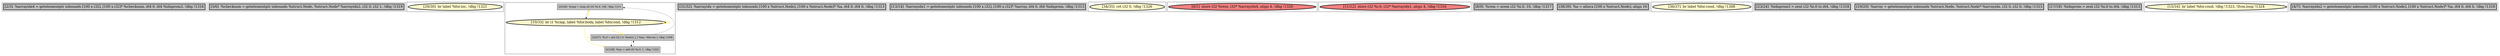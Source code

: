 
digraph G {





subgraph cluster16 {


node91 [penwidth=3.0,fontsize=20,fillcolor=grey,label="[2/3]  %arrayidx4 = getelementptr inbounds [100 x i32], [100 x i32]* %checksum, i64 0, i64 %idxprom3, !dbg !1318",shape=rectangle,style=filled ]



}

subgraph cluster4 {


node79 [penwidth=3.0,fontsize=20,fillcolor=grey,label="[5/6]  %checksum = getelementptr inbounds %struct.Node, %struct.Node* %arrayidx2, i32 0, i32 1, !dbg !1319",shape=rectangle,style=filled ]



}

subgraph cluster3 {


node78 [penwidth=3.0,fontsize=20,fillcolor=lemonchiffon,label="[29/30]  br label %for.inc, !dbg !1321",shape=ellipse,style=filled ]



}

subgraph cluster2 {


node77 [fillcolor=grey,label="[25/26]  %cmp = icmp ult i32 %i.0, 100, !dbg !1311",shape=rectangle,style=filled ]
node76 [penwidth=3.0,fontsize=20,fillcolor=lemonchiffon,label="[10/33]  br i1 %cmp, label %for.body, label %for.end, !dbg !1312",shape=ellipse,style=filled ]
node74 [fillcolor=grey,label="[21/28]  %inc = add i32 %i.0, 1, !dbg !1322",shape=rectangle,style=filled ]
node75 [fillcolor=grey,label="[22/27]  %i.0 = phi i32 [ 0, %entry ], [ %inc, %for.inc ], !dbg !1309",shape=rectangle,style=filled ]

node76->node76 [style=solid,color=gold,label="C",penwidth=1.0,fontcolor=gold ]
node76->node75 [style=solid,color=gold,label="C",penwidth=1.0,fontcolor=gold ]
node75->node77 [style=solid,color=black,label="",penwidth=0.5,fontcolor=black ]
node75->node74 [style=solid,color=black,label="",penwidth=0.5,fontcolor=black ]
node76->node77 [style=solid,color=gold,label="C",penwidth=1.0,fontcolor=gold ]
node76->node74 [style=solid,color=gold,label="C",penwidth=1.0,fontcolor=gold ]
node74->node75 [style=solid,color=black,label="",penwidth=0.5,fontcolor=black ]
node77->node76 [style=solid,color=black,label="",penwidth=0.5,fontcolor=black ]


}

subgraph cluster1 {


node73 [penwidth=3.0,fontsize=20,fillcolor=grey,label="[31/32]  %arrayidx = getelementptr inbounds [100 x %struct.Node], [100 x %struct.Node]* %a, i64 0, i64 0, !dbg !1313",shape=rectangle,style=filled ]



}

subgraph cluster12 {


node87 [penwidth=3.0,fontsize=20,fillcolor=grey,label="[13/14]  %arrayidx1 = getelementptr inbounds [100 x i32], [100 x i32]* %array, i64 0, i64 %idxprom, !dbg !1313",shape=rectangle,style=filled ]



}

subgraph cluster5 {


node80 [penwidth=3.0,fontsize=20,fillcolor=lemonchiffon,label="[34/35]  ret i32 0, !dbg !1326",shape=ellipse,style=filled ]



}

subgraph cluster0 {


node72 [penwidth=3.0,fontsize=20,fillcolor=lightcoral,label="[0/1]  store i32 %rem, i32* %arrayidx4, align 4, !dbg !1320",shape=ellipse,style=filled ]



}

subgraph cluster6 {


node81 [penwidth=3.0,fontsize=20,fillcolor=lightcoral,label="[11/12]  store i32 %i.0, i32* %arrayidx1, align 4, !dbg !1316",shape=ellipse,style=filled ]



}

subgraph cluster14 {


node89 [penwidth=3.0,fontsize=20,fillcolor=grey,label="[8/9]  %rem = urem i32 %i.0, 10, !dbg !1317",shape=rectangle,style=filled ]



}

subgraph cluster7 {


node82 [penwidth=3.0,fontsize=20,fillcolor=grey,label="[38/39]  %a = alloca [100 x %struct.Node], align 16",shape=rectangle,style=filled ]



}

subgraph cluster8 {


node83 [penwidth=3.0,fontsize=20,fillcolor=lemonchiffon,label="[36/37]  br label %for.cond, !dbg !1308",shape=ellipse,style=filled ]



}

subgraph cluster9 {


node84 [penwidth=3.0,fontsize=20,fillcolor=grey,label="[23/24]  %idxprom3 = zext i32 %i.0 to i64, !dbg !1318",shape=rectangle,style=filled ]



}

subgraph cluster10 {


node85 [penwidth=3.0,fontsize=20,fillcolor=grey,label="[19/20]  %array = getelementptr inbounds %struct.Node, %struct.Node* %arrayidx, i32 0, i32 0, !dbg !1315",shape=rectangle,style=filled ]



}

subgraph cluster11 {


node86 [penwidth=3.0,fontsize=20,fillcolor=grey,label="[17/18]  %idxprom = zext i32 %i.0 to i64, !dbg !1313",shape=rectangle,style=filled ]



}

subgraph cluster13 {


node88 [penwidth=3.0,fontsize=20,fillcolor=lemonchiffon,label="[15/16]  br label %for.cond, !dbg !1323, !llvm.loop !1324",shape=ellipse,style=filled ]



}

subgraph cluster15 {


node90 [penwidth=3.0,fontsize=20,fillcolor=grey,label="[4/7]  %arrayidx2 = getelementptr inbounds [100 x %struct.Node], [100 x %struct.Node]* %a, i64 0, i64 0, !dbg !1318",shape=rectangle,style=filled ]



}

}

